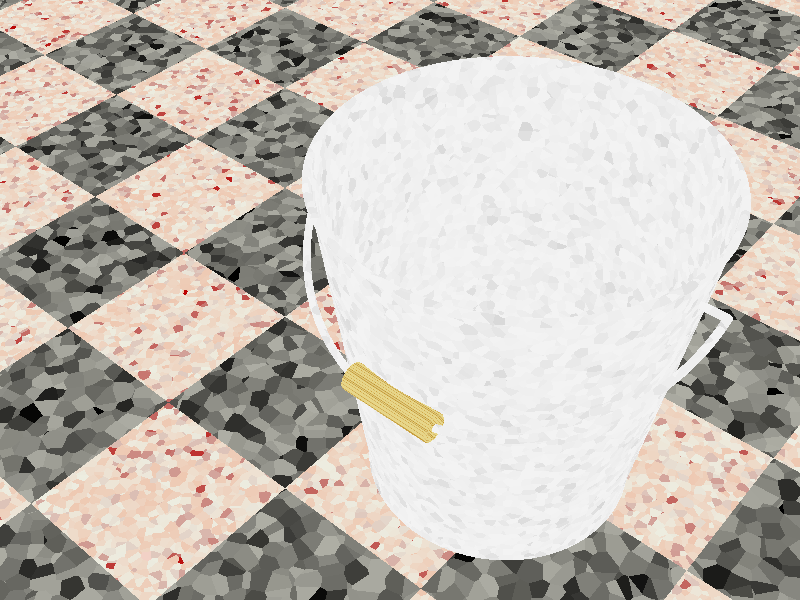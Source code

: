 // This work is licensed under the Creative Commons Attribution 3.0 Unported License.
// To view a copy of this license, visit http://creativecommons.org/licenses/by/3.0/
// or send a letter to Creative Commons, 444 Castro Street, Suite 900, Mountain View,
// California, 94041, USA.

// Persistence Of Vision raytracer sample file.
// This file demonstrates some uses of the "crackle solid" pattern,
// with a fake-granite tiled floor, and a zinc bucket.
//
// -w320 -h240
// -w800 -h600 +a0.3

#version 3.7;

global_settings { assumed_gamma 1.0 }

#include "colors.inc"
#include "woods.inc"

camera { location <70,100,60> 
         right   x*image_width/image_height
         angle 40 
         look_at <0,15,0>
       }

light_source {<40,350,300> White*1.5 spotlight point_at 0 radius 9 falloff 11}

//--textures definitions--------------------------------

#declare Stone1 = texture {
 pigment {crackle solid
          color_map {[0 Black][.2 Wheat*.5][.4 Black][.6 Wheat*.5][.8 Black][1 Wheat*.5]}
          }
 finish {phong .7 reflection {.4}}
 normal {bumps .1 scale .2}
 scale .1
}

#declare Stone2 = texture {
 pigment {crackle solid
          color_map {[0 Red][.2 Wheat][.4 Tan][.6 Wheat][.8 Red*.5][1 Wheat]}
          }
 scale .05
}

#declare Zinc1 = texture {
 pigment {Gray80}
 finish {phong .7 reflection {.3}}
 normal {bumps .002 scale <.1,.1,10>}
}

#declare Zinc2 = texture {
 pigment {Gray90}
 finish {phong .6 reflection {.05}}
 normal {bumps .002 scale <.1,.1,10> rotate y*90}
}

#declare Zinc3 = texture {
 pigment {Gray60}
 finish {phong .5 reflection {.3}}
 normal {bumps .002 scale <.1,.1,10> rotate y*180}
}

#declare Zinc = texture {
 crackle solid
 texture_map {
  [0.0 Zinc1]
  [0.5 Zinc2]
  [1.0 Zinc3]
 }
 scale 1
}

//--floor--------------------------------
plane {y,0
       texture {checker texture {Stone1} texture {Stone2} scale 20 translate y*10}
       }

//--bucket--------------------------------
union {
 cylinder {<0,0,0>,<0,2,0>,15}
 difference {
  cone {<0,2,0>,15,<0,40,0>,20}
  cone {<0,2,0>,14.9,<0,41,0>,19.9}
 }
 torus {20 .4 translate y*40}
  union {
   torus {22 .4 clipped_by {plane {x,0}}}
   cylinder {<0,0,18>,<0,0,22>,.4}
   sphere {<0,0,22>,.4}
   cylinder {<0,0,-18>,<0,0,-22>,.4}
   sphere {<0,0,-22>,.4}
   cylinder {<-21.5,0,-5>,<-21.5,0,5>,1.5 texture {T_Wood21 scale 20}}
   rotate z*150
   translate y*35}
 texture {Zinc}
 translate z*15
}
